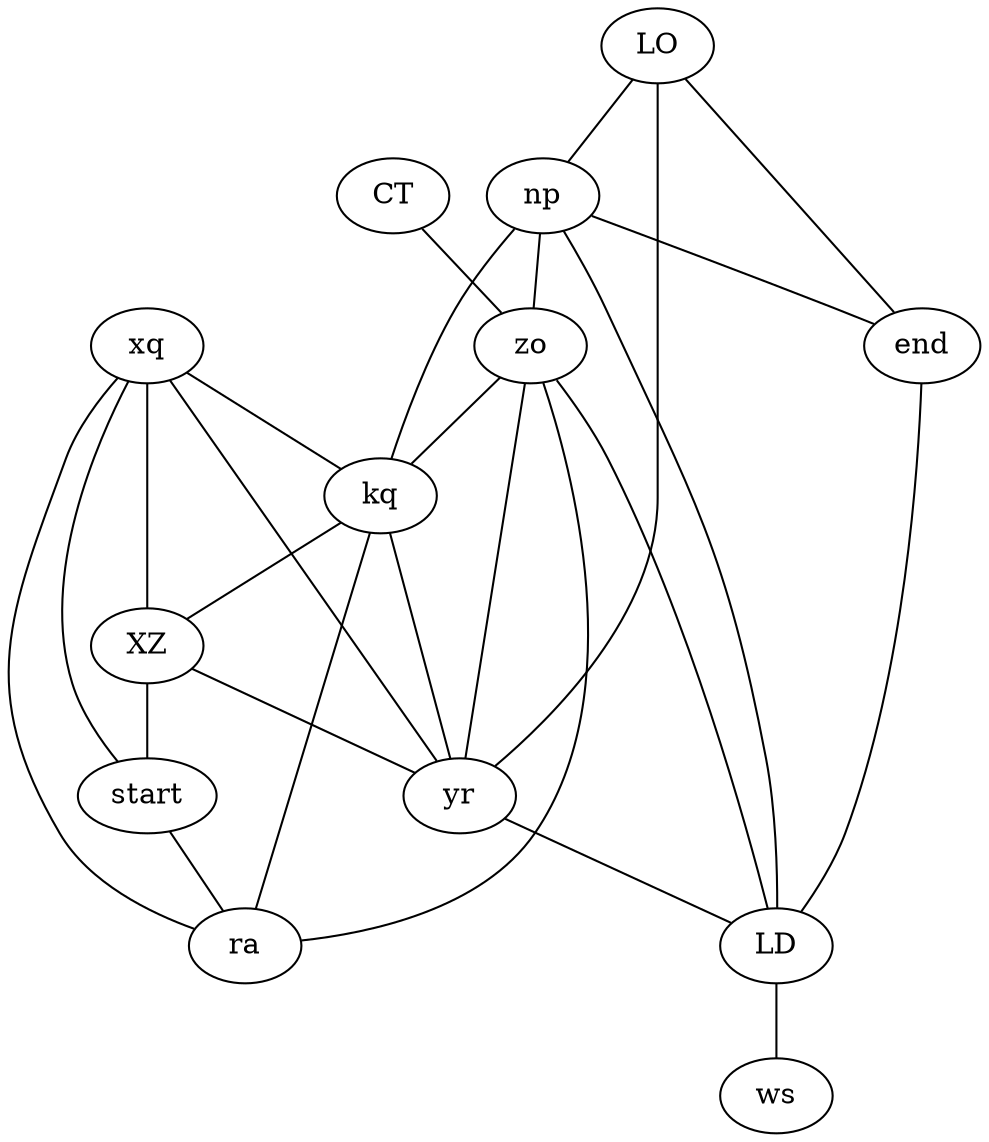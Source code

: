 graph {
   xq -- XZ
   zo -- yr
   CT -- zo
   yr -- xq
   yr -- LD
   xq -- ra
   np -- zo
  end -- LD
   np -- LD
   xq -- kq
start -- ra
   np -- kq
   LO -- end
start -- xq
   zo -- ra
   LO -- np
   XZ -- start
   zo -- kq
   LO -- yr
   kq -- XZ
   zo -- LD
   kq -- ra
   XZ -- yr
   LD -- ws
   np -- end
   kq -- yr
}